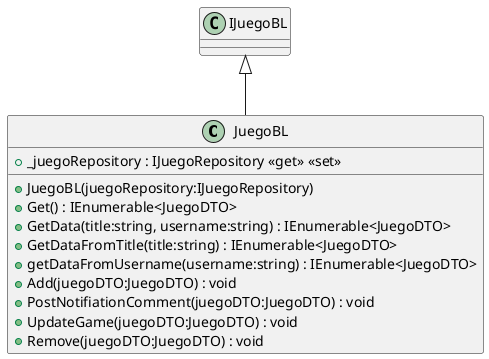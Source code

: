 @startuml
class JuegoBL {
    + _juegoRepository : IJuegoRepository <<get>> <<set>>
    + JuegoBL(juegoRepository:IJuegoRepository)
    + Get() : IEnumerable<JuegoDTO>
    + GetData(title:string, username:string) : IEnumerable<JuegoDTO>
    + GetDataFromTitle(title:string) : IEnumerable<JuegoDTO>
    + getDataFromUsername(username:string) : IEnumerable<JuegoDTO>
    + Add(juegoDTO:JuegoDTO) : void
    + PostNotifiationComment(juegoDTO:JuegoDTO) : void
    + UpdateGame(juegoDTO:JuegoDTO) : void
    + Remove(juegoDTO:JuegoDTO) : void
}
IJuegoBL <|-- JuegoBL
@enduml
